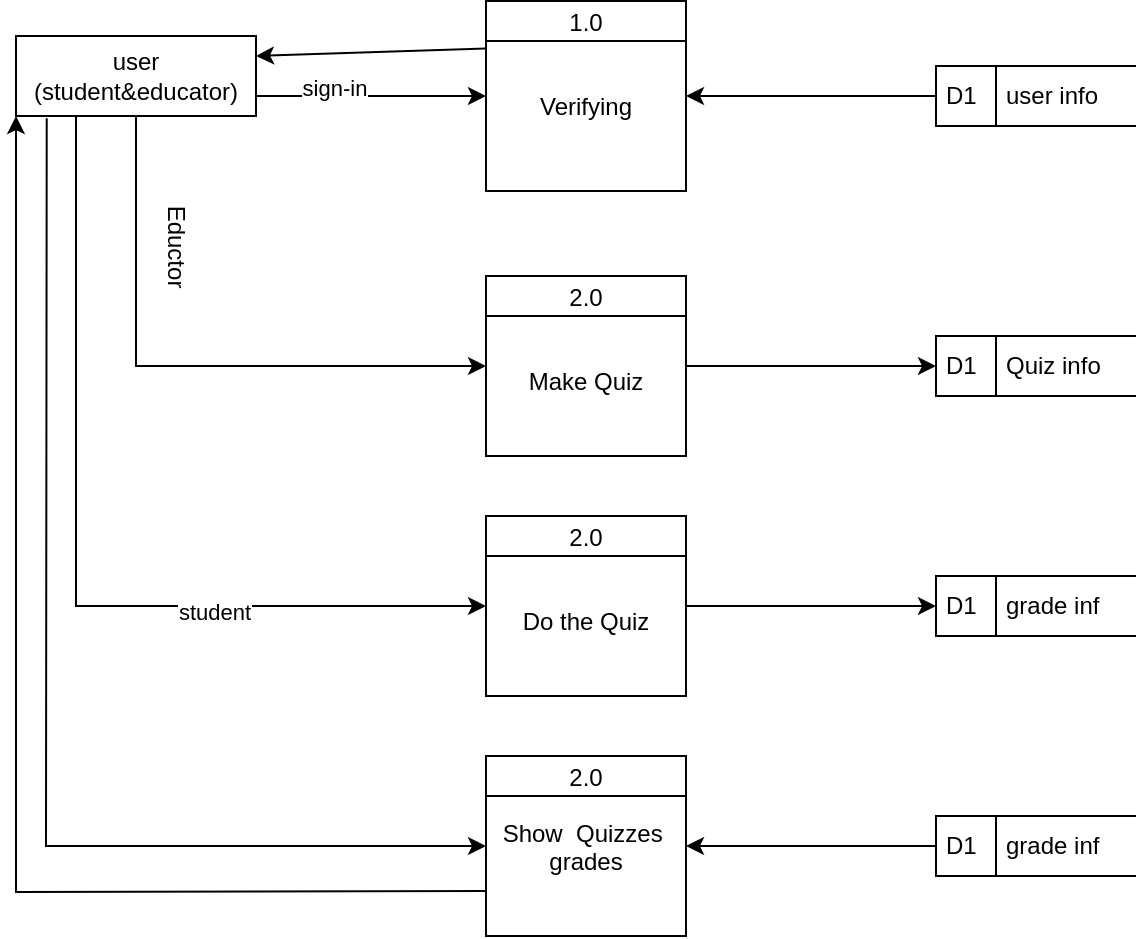 <mxfile version="22.1.11" type="github">
  <diagram name="Page-1" id="yn_Uo_MDrMd5kOBVJl8r">
    <mxGraphModel dx="1259" dy="655" grid="1" gridSize="10" guides="1" tooltips="1" connect="1" arrows="1" fold="1" page="1" pageScale="1" pageWidth="850" pageHeight="1100" math="0" shadow="0">
      <root>
        <mxCell id="0" />
        <mxCell id="1" parent="0" />
        <mxCell id="rEqGY4uTstqDLi3_inyf-1" value="D1&lt;span style=&quot;white-space: pre;&quot;&gt;&#x9;&lt;/span&gt;&amp;nbsp;user info" style="html=1;dashed=0;whiteSpace=wrap;shape=mxgraph.dfd.dataStoreID;align=left;spacingLeft=3;points=[[0,0],[0.5,0],[1,0],[0,0.5],[1,0.5],[0,1],[0.5,1],[1,1]];" vertex="1" parent="1">
          <mxGeometry x="600" y="325" width="100" height="30" as="geometry" />
        </mxCell>
        <mxCell id="rEqGY4uTstqDLi3_inyf-2" value="&#xa;&#xa;&#xa;1.0&#xa;&#xa;&#xa;Verifying" style="swimlane;fontStyle=0;childLayout=stackLayout;horizontal=1;startSize=20;fillColor=#ffffff;horizontalStack=0;resizeParent=1;resizeParentMax=0;resizeLast=0;collapsible=0;marginBottom=0;swimlaneFillColor=#ffffff;" vertex="1" parent="1">
          <mxGeometry x="375" y="292.5" width="100" height="95" as="geometry" />
        </mxCell>
        <mxCell id="rEqGY4uTstqDLi3_inyf-3" value="user&lt;br&gt;(student&amp;amp;educator)" style="html=1;dashed=0;whiteSpace=wrap;" vertex="1" parent="1">
          <mxGeometry x="140" y="310" width="120" height="40" as="geometry" />
        </mxCell>
        <mxCell id="rEqGY4uTstqDLi3_inyf-4" value="" style="endArrow=classic;html=1;rounded=0;exitX=1;exitY=0.75;exitDx=0;exitDy=0;entryX=0;entryY=0.5;entryDx=0;entryDy=0;" edge="1" parent="1" source="rEqGY4uTstqDLi3_inyf-3" target="rEqGY4uTstqDLi3_inyf-2">
          <mxGeometry width="50" height="50" relative="1" as="geometry">
            <mxPoint x="400" y="550" as="sourcePoint" />
            <mxPoint x="450" y="500" as="targetPoint" />
          </mxGeometry>
        </mxCell>
        <mxCell id="rEqGY4uTstqDLi3_inyf-23" value="sign-in" style="edgeLabel;html=1;align=center;verticalAlign=middle;resizable=0;points=[];" vertex="1" connectable="0" parent="rEqGY4uTstqDLi3_inyf-4">
          <mxGeometry x="-0.323" y="4" relative="1" as="geometry">
            <mxPoint as="offset" />
          </mxGeometry>
        </mxCell>
        <mxCell id="rEqGY4uTstqDLi3_inyf-6" value="" style="endArrow=classic;html=1;rounded=0;exitX=0;exitY=0.5;exitDx=0;exitDy=0;entryX=1;entryY=0.5;entryDx=0;entryDy=0;" edge="1" parent="1" source="rEqGY4uTstqDLi3_inyf-1" target="rEqGY4uTstqDLi3_inyf-2">
          <mxGeometry width="50" height="50" relative="1" as="geometry">
            <mxPoint x="400" y="360" as="sourcePoint" />
            <mxPoint x="480" y="340" as="targetPoint" />
          </mxGeometry>
        </mxCell>
        <mxCell id="rEqGY4uTstqDLi3_inyf-7" value="D1&lt;span style=&quot;white-space: pre;&quot;&gt;&#x9;&lt;/span&gt;&amp;nbsp;Quiz info" style="html=1;dashed=0;whiteSpace=wrap;shape=mxgraph.dfd.dataStoreID;align=left;spacingLeft=3;points=[[0,0],[0.5,0],[1,0],[0,0.5],[1,0.5],[0,1],[0.5,1],[1,1]];" vertex="1" parent="1">
          <mxGeometry x="600" y="460" width="100" height="30" as="geometry" />
        </mxCell>
        <mxCell id="rEqGY4uTstqDLi3_inyf-8" value="&#xa;&#xa;&#xa;&#xa;2.0&#xa;&#xa;&#xa;Make Quiz&#xa;" style="swimlane;fontStyle=0;childLayout=stackLayout;horizontal=1;startSize=20;fillColor=#ffffff;horizontalStack=0;resizeParent=1;resizeParentMax=0;resizeLast=0;collapsible=0;marginBottom=0;swimlaneFillColor=#ffffff;" vertex="1" parent="1">
          <mxGeometry x="375" y="430" width="100" height="90" as="geometry" />
        </mxCell>
        <mxCell id="rEqGY4uTstqDLi3_inyf-10" value="" style="endArrow=classic;html=1;rounded=0;exitX=1;exitY=0.5;exitDx=0;exitDy=0;entryX=0;entryY=0.5;entryDx=0;entryDy=0;" edge="1" parent="1" source="rEqGY4uTstqDLi3_inyf-8" target="rEqGY4uTstqDLi3_inyf-7">
          <mxGeometry width="50" height="50" relative="1" as="geometry">
            <mxPoint x="400" y="475" as="sourcePoint" />
            <mxPoint x="550" y="520" as="targetPoint" />
          </mxGeometry>
        </mxCell>
        <mxCell id="rEqGY4uTstqDLi3_inyf-11" value="" style="endArrow=classic;html=1;rounded=0;exitX=0.5;exitY=1;exitDx=0;exitDy=0;entryX=0;entryY=0.5;entryDx=0;entryDy=0;" edge="1" parent="1" source="rEqGY4uTstqDLi3_inyf-3" target="rEqGY4uTstqDLi3_inyf-8">
          <mxGeometry width="50" height="50" relative="1" as="geometry">
            <mxPoint x="400" y="450" as="sourcePoint" />
            <mxPoint x="371.7" y="447.45" as="targetPoint" />
            <Array as="points">
              <mxPoint x="200" y="475" />
            </Array>
          </mxGeometry>
        </mxCell>
        <mxCell id="rEqGY4uTstqDLi3_inyf-12" value="Eductor" style="text;html=1;align=center;verticalAlign=middle;resizable=0;points=[];autosize=1;strokeColor=none;fillColor=none;rotation=90;" vertex="1" parent="1">
          <mxGeometry x="190" y="400" width="60" height="30" as="geometry" />
        </mxCell>
        <mxCell id="rEqGY4uTstqDLi3_inyf-13" value="D1&lt;span style=&quot;white-space: pre;&quot;&gt;&#x9;&lt;/span&gt;&amp;nbsp;grade inf" style="html=1;dashed=0;whiteSpace=wrap;shape=mxgraph.dfd.dataStoreID;align=left;spacingLeft=3;points=[[0,0],[0.5,0],[1,0],[0,0.5],[1,0.5],[0,1],[0.5,1],[1,1]];" vertex="1" parent="1">
          <mxGeometry x="600" y="580" width="100" height="30" as="geometry" />
        </mxCell>
        <mxCell id="rEqGY4uTstqDLi3_inyf-14" value="&#xa;&#xa;&#xa;&#xa;2.0&#xa;&#xa;&#xa;Do the Quiz&#xa;" style="swimlane;fontStyle=0;childLayout=stackLayout;horizontal=1;startSize=20;fillColor=#ffffff;horizontalStack=0;resizeParent=1;resizeParentMax=0;resizeLast=0;collapsible=0;marginBottom=0;swimlaneFillColor=#ffffff;" vertex="1" parent="1">
          <mxGeometry x="375" y="550" width="100" height="90" as="geometry" />
        </mxCell>
        <mxCell id="rEqGY4uTstqDLi3_inyf-15" value="" style="endArrow=classic;html=1;rounded=0;exitX=1;exitY=0.5;exitDx=0;exitDy=0;entryX=0;entryY=0.5;entryDx=0;entryDy=0;" edge="1" parent="1" source="rEqGY4uTstqDLi3_inyf-14" target="rEqGY4uTstqDLi3_inyf-13">
          <mxGeometry width="50" height="50" relative="1" as="geometry">
            <mxPoint x="400" y="595" as="sourcePoint" />
            <mxPoint x="580" y="650" as="targetPoint" />
          </mxGeometry>
        </mxCell>
        <mxCell id="rEqGY4uTstqDLi3_inyf-16" value="" style="endArrow=classic;html=1;rounded=0;exitX=0.25;exitY=1;exitDx=0;exitDy=0;entryX=0;entryY=0.5;entryDx=0;entryDy=0;" edge="1" parent="1" source="rEqGY4uTstqDLi3_inyf-3" target="rEqGY4uTstqDLi3_inyf-14">
          <mxGeometry width="50" height="50" relative="1" as="geometry">
            <mxPoint x="400" y="540" as="sourcePoint" />
            <mxPoint x="170" y="640" as="targetPoint" />
            <Array as="points">
              <mxPoint x="170" y="595" />
            </Array>
          </mxGeometry>
        </mxCell>
        <mxCell id="rEqGY4uTstqDLi3_inyf-17" value="student" style="edgeLabel;html=1;align=center;verticalAlign=middle;resizable=0;points=[];" vertex="1" connectable="0" parent="rEqGY4uTstqDLi3_inyf-16">
          <mxGeometry x="0.395" y="-3" relative="1" as="geometry">
            <mxPoint as="offset" />
          </mxGeometry>
        </mxCell>
        <mxCell id="rEqGY4uTstqDLi3_inyf-18" value="" style="endArrow=classic;html=1;rounded=0;exitX=0;exitY=0.25;exitDx=0;exitDy=0;entryX=1;entryY=0.25;entryDx=0;entryDy=0;" edge="1" parent="1" source="rEqGY4uTstqDLi3_inyf-2" target="rEqGY4uTstqDLi3_inyf-3">
          <mxGeometry width="50" height="50" relative="1" as="geometry">
            <mxPoint x="380" y="330" as="sourcePoint" />
            <mxPoint x="280" y="300" as="targetPoint" />
          </mxGeometry>
        </mxCell>
        <mxCell id="rEqGY4uTstqDLi3_inyf-19" value="D1&lt;span style=&quot;white-space: pre;&quot;&gt;&#x9;&lt;/span&gt;&amp;nbsp;grade inf" style="html=1;dashed=0;whiteSpace=wrap;shape=mxgraph.dfd.dataStoreID;align=left;spacingLeft=3;points=[[0,0],[0.5,0],[1,0],[0,0.5],[1,0.5],[0,1],[0.5,1],[1,1]];" vertex="1" parent="1">
          <mxGeometry x="600" y="700" width="100" height="30" as="geometry" />
        </mxCell>
        <mxCell id="rEqGY4uTstqDLi3_inyf-20" value="&#xa;&#xa;&#xa;&#xa;2.0&#xa;&#xa;Show  Quizzes &#xa;grades&#xa;" style="swimlane;fontStyle=0;childLayout=stackLayout;horizontal=1;startSize=20;fillColor=#ffffff;horizontalStack=0;resizeParent=1;resizeParentMax=0;resizeLast=0;collapsible=0;marginBottom=0;swimlaneFillColor=#ffffff;" vertex="1" parent="1">
          <mxGeometry x="375" y="670" width="100" height="90" as="geometry" />
        </mxCell>
        <mxCell id="rEqGY4uTstqDLi3_inyf-21" value="" style="endArrow=classic;html=1;rounded=0;entryX=1;entryY=0.5;entryDx=0;entryDy=0;exitX=0;exitY=0.5;exitDx=0;exitDy=0;" edge="1" parent="1" source="rEqGY4uTstqDLi3_inyf-19" target="rEqGY4uTstqDLi3_inyf-20">
          <mxGeometry width="50" height="50" relative="1" as="geometry">
            <mxPoint x="580" y="760" as="sourcePoint" />
            <mxPoint x="580" y="770" as="targetPoint" />
          </mxGeometry>
        </mxCell>
        <mxCell id="rEqGY4uTstqDLi3_inyf-22" value="" style="endArrow=classic;html=1;rounded=0;exitX=0.128;exitY=1.027;exitDx=0;exitDy=0;exitPerimeter=0;entryX=0;entryY=0.5;entryDx=0;entryDy=0;" edge="1" parent="1" source="rEqGY4uTstqDLi3_inyf-3" target="rEqGY4uTstqDLi3_inyf-20">
          <mxGeometry width="50" height="50" relative="1" as="geometry">
            <mxPoint x="400" y="640" as="sourcePoint" />
            <mxPoint x="450" y="590" as="targetPoint" />
            <Array as="points">
              <mxPoint x="155" y="715" />
            </Array>
          </mxGeometry>
        </mxCell>
        <mxCell id="rEqGY4uTstqDLi3_inyf-24" value="" style="endArrow=classic;html=1;rounded=0;exitX=0;exitY=0.75;exitDx=0;exitDy=0;entryX=0;entryY=1;entryDx=0;entryDy=0;" edge="1" parent="1" source="rEqGY4uTstqDLi3_inyf-20" target="rEqGY4uTstqDLi3_inyf-3">
          <mxGeometry width="50" height="50" relative="1" as="geometry">
            <mxPoint x="400" y="540" as="sourcePoint" />
            <mxPoint x="450" y="490" as="targetPoint" />
            <Array as="points">
              <mxPoint x="140" y="738" />
            </Array>
          </mxGeometry>
        </mxCell>
      </root>
    </mxGraphModel>
  </diagram>
</mxfile>

